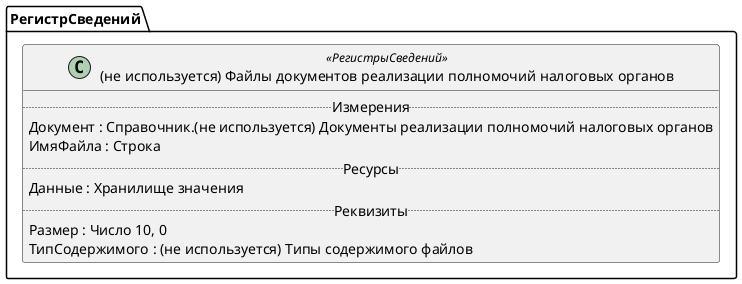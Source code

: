 ﻿@startuml УдалитьФайлыДокументовРеализацииПолномочийНалоговыхОрганов
'!include templates.wsd
'..\include templates.wsd
class РегистрСведений.УдалитьФайлыДокументовРеализацииПолномочийНалоговыхОрганов as "(не используется) Файлы документов реализации полномочий налоговых органов" <<РегистрыСведений>>
{
..Измерения..
Документ : Справочник.(не используется) Документы реализации полномочий налоговых органов
ИмяФайла : Строка
..Ресурсы..
Данные : Хранилище значения
..Реквизиты..
Размер : Число 10, 0
ТипСодержимого : (не используется) Типы содержимого файлов
}
@enduml
